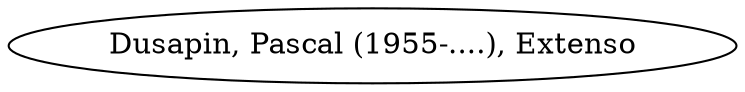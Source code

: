 // Notice UMLRM0143
digraph UMLRM0143 {
	rankdir=LR
	size="20,20"
	UMLRM0143 [label="Dusapin, Pascal (1955-....), Extenso"]
}
